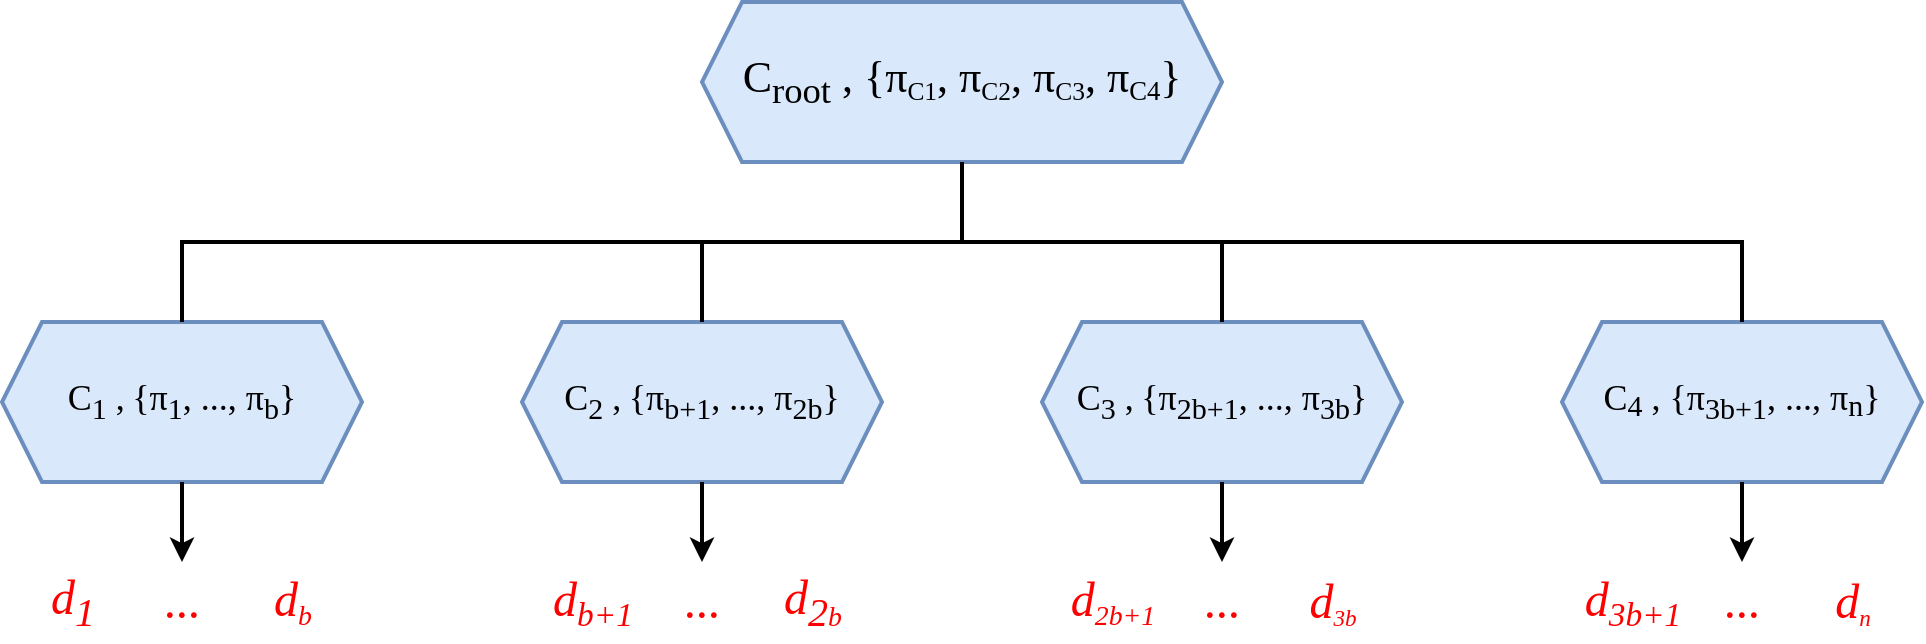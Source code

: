 <mxfile version="26.2.1">
  <diagram name="Pagina-1" id="p9aCoLbDay4usnOSdaTN">
    <mxGraphModel dx="1428" dy="743" grid="1" gridSize="10" guides="1" tooltips="1" connect="1" arrows="1" fold="1" page="1" pageScale="1" pageWidth="2339" pageHeight="3300" math="0" shadow="0">
      <root>
        <mxCell id="0" />
        <mxCell id="1" parent="0" />
        <mxCell id="N2er4lR7cpUkSej4eWRc-2" value="&lt;font style=&quot;&quot;&gt;&lt;span style=&quot;font-size: 22px; font-family: &amp;quot;Comic Sans MS&amp;quot;;&quot;&gt;C&lt;/span&gt;&lt;span style=&quot;font-size: 22px; font-family: &amp;quot;Comic Sans MS&amp;quot;;&quot;&gt;&lt;sub&gt;root&lt;/sub&gt;&lt;/span&gt;&lt;span style=&quot;font-size: 22px; font-family: &amp;quot;Comic Sans MS&amp;quot;;&quot;&gt;&amp;nbsp;,&lt;/span&gt;&lt;sub style=&quot;font-size: 22px; font-family: &amp;quot;Comic Sans MS&amp;quot;;&quot;&gt;&amp;nbsp;&lt;/sub&gt;&lt;span style=&quot;font-family: &amp;quot;Comic Sans MS&amp;quot;;&quot;&gt;&lt;span style=&quot;font-size: 22px;&quot;&gt;{&lt;/span&gt;&lt;/span&gt;&lt;span style=&quot;font-family: &amp;quot;Comic Sans MS&amp;quot;; font-size: 22px;&quot;&gt;π&lt;/span&gt;&lt;span style=&quot;font-family: &amp;quot;Comic Sans MS&amp;quot;; font-size: 15.278px;&quot;&gt;&lt;sub&gt;C1&lt;/sub&gt;&lt;/span&gt;&lt;span style=&quot;font-size: 22px; font-family: &amp;quot;Comic Sans MS&amp;quot;;&quot;&gt;,&amp;nbsp;&lt;/span&gt;&lt;span style=&quot;font-family: &amp;quot;Comic Sans MS&amp;quot;; font-size: 22px;&quot;&gt;π&lt;/span&gt;&lt;span style=&quot;font-family: &amp;quot;Comic Sans MS&amp;quot;; font-size: 15.278px;&quot;&gt;&lt;sub&gt;C2&lt;/sub&gt;&lt;/span&gt;&lt;span style=&quot;font-size: 22px; font-family: &amp;quot;Comic Sans MS&amp;quot;;&quot;&gt;,&amp;nbsp;&lt;/span&gt;&lt;span style=&quot;font-family: &amp;quot;Comic Sans MS&amp;quot;; font-size: 22px;&quot;&gt;π&lt;/span&gt;&lt;span style=&quot;font-family: &amp;quot;Comic Sans MS&amp;quot;; font-size: 15.278px;&quot;&gt;&lt;sub&gt;C3&lt;/sub&gt;&lt;/span&gt;&lt;span style=&quot;font-size: 22px; font-family: &amp;quot;Comic Sans MS&amp;quot;;&quot;&gt;, π&lt;/span&gt;&lt;span style=&quot;font-family: &amp;quot;Comic Sans MS&amp;quot;;&quot;&gt;&lt;font style=&quot;font-size: 16px;&quot;&gt;&lt;sub&gt;C4&lt;/sub&gt;&lt;/font&gt;&lt;/span&gt;&lt;span style=&quot;font-size: 22px; font-family: &amp;quot;Comic Sans MS&amp;quot;;&quot;&gt;}&lt;/span&gt;&lt;/font&gt;" style="shape=hexagon;perimeter=hexagonPerimeter2;whiteSpace=wrap;html=1;fixedSize=1;strokeWidth=2;fillColor=#dae8fc;strokeColor=#6c8ebf;" vertex="1" parent="1">
          <mxGeometry x="550" y="160" width="260" height="80" as="geometry" />
        </mxCell>
        <mxCell id="N2er4lR7cpUkSej4eWRc-5" value="&lt;font face=&quot;Comic Sans MS&quot; style=&quot;font-size: 18px;&quot;&gt;C&lt;sub style=&quot;&quot;&gt;&lt;font style=&quot;&quot;&gt;1&lt;/font&gt;&lt;/sub&gt;&amp;nbsp;,&lt;sub style=&quot;&quot;&gt;&amp;nbsp;&lt;/sub&gt;{π&lt;sub style=&quot;&quot;&gt;&lt;font style=&quot;&quot;&gt;1&lt;/font&gt;&lt;/sub&gt;, ..., π&lt;sub style=&quot;&quot;&gt;&lt;font style=&quot;&quot;&gt;b&lt;/font&gt;&lt;/sub&gt;}&lt;/font&gt;" style="shape=hexagon;perimeter=hexagonPerimeter2;whiteSpace=wrap;html=1;fixedSize=1;strokeWidth=2;fillColor=#dae8fc;strokeColor=#6c8ebf;" vertex="1" parent="1">
          <mxGeometry x="200" y="320" width="180" height="80" as="geometry" />
        </mxCell>
        <mxCell id="N2er4lR7cpUkSej4eWRc-6" value="&lt;font style=&quot;font-size: 18px;&quot;&gt;&lt;span style=&quot;font-family: &amp;quot;Comic Sans MS&amp;quot;;&quot;&gt;C&lt;/span&gt;&lt;sub style=&quot;font-family: &amp;quot;Comic Sans MS&amp;quot;;&quot;&gt;&lt;font style=&quot;&quot;&gt;2&lt;/font&gt;&lt;/sub&gt;&lt;span style=&quot;font-family: &amp;quot;Comic Sans MS&amp;quot;;&quot;&gt;&amp;nbsp;,&lt;/span&gt;&lt;sub style=&quot;font-family: &amp;quot;Comic Sans MS&amp;quot;;&quot;&gt;&amp;nbsp;&lt;/sub&gt;&lt;span style=&quot;font-family: &amp;quot;Comic Sans MS&amp;quot;;&quot;&gt;{π&lt;/span&gt;&lt;sub style=&quot;font-family: &amp;quot;Comic Sans MS&amp;quot;;&quot;&gt;&lt;font style=&quot;&quot;&gt;b+1&lt;/font&gt;&lt;/sub&gt;&lt;span style=&quot;font-family: &amp;quot;Comic Sans MS&amp;quot;;&quot;&gt;, ..., π&lt;/span&gt;&lt;sub style=&quot;font-family: &amp;quot;Comic Sans MS&amp;quot;;&quot;&gt;&lt;font style=&quot;&quot;&gt;2b&lt;/font&gt;&lt;/sub&gt;&lt;span style=&quot;font-family: &amp;quot;Comic Sans MS&amp;quot;;&quot;&gt;}&lt;/span&gt;&lt;/font&gt;" style="shape=hexagon;perimeter=hexagonPerimeter2;whiteSpace=wrap;html=1;fixedSize=1;strokeWidth=2;fillColor=#dae8fc;strokeColor=#6c8ebf;" vertex="1" parent="1">
          <mxGeometry x="460" y="320" width="180" height="80" as="geometry" />
        </mxCell>
        <mxCell id="N2er4lR7cpUkSej4eWRc-7" value="&lt;font style=&quot;font-size: 18px;&quot;&gt;&lt;span style=&quot;font-family: &amp;quot;Comic Sans MS&amp;quot;;&quot;&gt;C&lt;/span&gt;&lt;sub style=&quot;font-family: &amp;quot;Comic Sans MS&amp;quot;;&quot;&gt;3&lt;/sub&gt;&lt;span style=&quot;font-family: &amp;quot;Comic Sans MS&amp;quot;;&quot;&gt;&amp;nbsp;,&lt;/span&gt;&lt;sub style=&quot;font-family: &amp;quot;Comic Sans MS&amp;quot;;&quot;&gt;&amp;nbsp;&lt;/sub&gt;&lt;span style=&quot;font-family: &amp;quot;Comic Sans MS&amp;quot;;&quot;&gt;{π&lt;/span&gt;&lt;sub style=&quot;font-family: &amp;quot;Comic Sans MS&amp;quot;;&quot;&gt;2b+1&lt;/sub&gt;&lt;span style=&quot;font-family: &amp;quot;Comic Sans MS&amp;quot;;&quot;&gt;, ..., π&lt;/span&gt;&lt;sub style=&quot;font-family: &amp;quot;Comic Sans MS&amp;quot;;&quot;&gt;3b&lt;/sub&gt;&lt;span style=&quot;font-family: &amp;quot;Comic Sans MS&amp;quot;;&quot;&gt;}&lt;/span&gt;&lt;/font&gt;" style="shape=hexagon;perimeter=hexagonPerimeter2;whiteSpace=wrap;html=1;fixedSize=1;strokeWidth=2;fillColor=#dae8fc;strokeColor=#6c8ebf;" vertex="1" parent="1">
          <mxGeometry x="720" y="320" width="180" height="80" as="geometry" />
        </mxCell>
        <mxCell id="N2er4lR7cpUkSej4eWRc-8" value="&lt;font style=&quot;&quot;&gt;&lt;span style=&quot;font-size: 18px; font-family: &amp;quot;Comic Sans MS&amp;quot;;&quot;&gt;C&lt;/span&gt;&lt;sub style=&quot;font-family: &amp;quot;Comic Sans MS&amp;quot;;&quot;&gt;&lt;font style=&quot;font-size: 15px;&quot;&gt;4&lt;/font&gt;&lt;/sub&gt;&lt;span style=&quot;font-size: 18px; font-family: &amp;quot;Comic Sans MS&amp;quot;;&quot;&gt;&amp;nbsp;,&lt;/span&gt;&lt;sub style=&quot;font-size: 18px; font-family: &amp;quot;Comic Sans MS&amp;quot;;&quot;&gt;&amp;nbsp;&lt;/sub&gt;&lt;span style=&quot;font-size: 18px; font-family: &amp;quot;Comic Sans MS&amp;quot;;&quot;&gt;{π&lt;/span&gt;&lt;span style=&quot;font-size: 18px; font-family: &amp;quot;Comic Sans MS&amp;quot;;&quot;&gt;&lt;sub&gt;3b+1&lt;/sub&gt;&lt;/span&gt;&lt;span style=&quot;font-family: &amp;quot;Comic Sans MS&amp;quot;;&quot;&gt;&lt;span style=&quot;font-size: 18px;&quot;&gt;, ..., π&lt;/span&gt;&lt;sub style=&quot;&quot;&gt;&lt;font style=&quot;font-size: 15px;&quot;&gt;n&lt;/font&gt;&lt;/sub&gt;&lt;/span&gt;&lt;span style=&quot;font-size: 18px; font-family: &amp;quot;Comic Sans MS&amp;quot;;&quot;&gt;}&lt;/span&gt;&lt;/font&gt;" style="shape=hexagon;perimeter=hexagonPerimeter2;whiteSpace=wrap;html=1;fixedSize=1;strokeWidth=2;fillColor=#dae8fc;strokeColor=#6c8ebf;" vertex="1" parent="1">
          <mxGeometry x="980" y="320" width="180" height="80" as="geometry" />
        </mxCell>
        <mxCell id="N2er4lR7cpUkSej4eWRc-9" value="&lt;font style=&quot;color: rgb(255, 0, 0);&quot;&gt;d&lt;sub&gt;1&lt;/sub&gt;&lt;/font&gt;" style="text;strokeColor=none;fillColor=none;html=1;fontSize=24;fontStyle=2;verticalAlign=middle;align=center;fontFamily=Comic Sans MS;" vertex="1" parent="1">
          <mxGeometry x="220" y="440" width="30" height="40" as="geometry" />
        </mxCell>
        <mxCell id="N2er4lR7cpUkSej4eWRc-10" value="&lt;font color=&quot;#ff0000&quot;&gt;...&lt;/font&gt;" style="text;strokeColor=none;fillColor=none;html=1;fontSize=24;fontStyle=2;verticalAlign=middle;align=center;fontFamily=Comic Sans MS;" vertex="1" parent="1">
          <mxGeometry x="275" y="440" width="30" height="40" as="geometry" />
        </mxCell>
        <mxCell id="N2er4lR7cpUkSej4eWRc-11" value="&lt;font style=&quot;color: rgb(255, 0, 0);&quot;&gt;d&lt;span style=&quot;font-size: 16.667px;&quot;&gt;&lt;sub&gt;b&lt;/sub&gt;&lt;/span&gt;&lt;/font&gt;" style="text;strokeColor=none;fillColor=none;html=1;fontSize=24;fontStyle=2;verticalAlign=middle;align=center;fontFamily=Comic Sans MS;" vertex="1" parent="1">
          <mxGeometry x="330" y="440" width="30" height="40" as="geometry" />
        </mxCell>
        <mxCell id="N2er4lR7cpUkSej4eWRc-12" value="&lt;font style=&quot;color: rgb(255, 0, 0);&quot;&gt;d&lt;span style=&quot;font-size: 20px;&quot;&gt;&lt;sub&gt;b+1&lt;/sub&gt;&lt;/span&gt;&lt;/font&gt;" style="text;strokeColor=none;fillColor=none;html=1;fontSize=24;fontStyle=2;verticalAlign=middle;align=center;fontFamily=Comic Sans MS;" vertex="1" parent="1">
          <mxGeometry x="480" y="440" width="30" height="40" as="geometry" />
        </mxCell>
        <mxCell id="N2er4lR7cpUkSej4eWRc-13" value="&lt;font color=&quot;#ff0000&quot;&gt;...&lt;/font&gt;" style="text;strokeColor=none;fillColor=none;html=1;fontSize=24;fontStyle=2;verticalAlign=middle;align=center;fontFamily=Comic Sans MS;" vertex="1" parent="1">
          <mxGeometry x="535" y="440" width="30" height="40" as="geometry" />
        </mxCell>
        <mxCell id="N2er4lR7cpUkSej4eWRc-14" value="&lt;font style=&quot;color: rgb(255, 0, 0);&quot;&gt;d&lt;sub&gt;2&lt;span style=&quot;font-size: 13.889px;&quot;&gt;b&lt;/span&gt;&lt;/sub&gt;&lt;/font&gt;" style="text;strokeColor=none;fillColor=none;html=1;fontSize=24;fontStyle=2;verticalAlign=middle;align=center;fontFamily=Comic Sans MS;" vertex="1" parent="1">
          <mxGeometry x="590" y="440" width="30" height="40" as="geometry" />
        </mxCell>
        <mxCell id="N2er4lR7cpUkSej4eWRc-15" value="&lt;font style=&quot;color: rgb(255, 0, 0);&quot;&gt;d&lt;span style=&quot;font-size: 16.667px;&quot;&gt;&lt;sub&gt;2b+1&lt;/sub&gt;&lt;/span&gt;&lt;/font&gt;" style="text;strokeColor=none;fillColor=none;html=1;fontSize=24;fontStyle=2;verticalAlign=middle;align=center;fontFamily=Comic Sans MS;" vertex="1" parent="1">
          <mxGeometry x="740" y="440" width="30" height="40" as="geometry" />
        </mxCell>
        <mxCell id="N2er4lR7cpUkSej4eWRc-16" value="&lt;font color=&quot;#ff0000&quot;&gt;...&lt;/font&gt;" style="text;strokeColor=none;fillColor=none;html=1;fontSize=24;fontStyle=2;verticalAlign=middle;align=center;fontFamily=Comic Sans MS;" vertex="1" parent="1">
          <mxGeometry x="795" y="440" width="30" height="40" as="geometry" />
        </mxCell>
        <mxCell id="N2er4lR7cpUkSej4eWRc-17" value="&lt;font style=&quot;color: rgb(255, 0, 0);&quot;&gt;d&lt;span style=&quot;font-size: 13.889px;&quot;&gt;&lt;sub&gt;3b&lt;/sub&gt;&lt;/span&gt;&lt;/font&gt;" style="text;strokeColor=none;fillColor=none;html=1;fontSize=24;fontStyle=2;verticalAlign=middle;align=center;fontFamily=Comic Sans MS;" vertex="1" parent="1">
          <mxGeometry x="850" y="440" width="30" height="40" as="geometry" />
        </mxCell>
        <mxCell id="N2er4lR7cpUkSej4eWRc-18" value="&lt;font style=&quot;color: rgb(255, 0, 0);&quot;&gt;d&lt;span style=&quot;font-size: 20px;&quot;&gt;&lt;sub&gt;3b+1&lt;/sub&gt;&lt;/span&gt;&lt;/font&gt;" style="text;strokeColor=none;fillColor=none;html=1;fontSize=24;fontStyle=2;verticalAlign=middle;align=center;fontFamily=Comic Sans MS;" vertex="1" parent="1">
          <mxGeometry x="1000" y="440" width="30" height="40" as="geometry" />
        </mxCell>
        <mxCell id="N2er4lR7cpUkSej4eWRc-19" value="&lt;font color=&quot;#ff0000&quot;&gt;...&lt;/font&gt;" style="text;strokeColor=none;fillColor=none;html=1;fontSize=24;fontStyle=2;verticalAlign=middle;align=center;fontFamily=Comic Sans MS;" vertex="1" parent="1">
          <mxGeometry x="1055" y="440" width="30" height="40" as="geometry" />
        </mxCell>
        <mxCell id="N2er4lR7cpUkSej4eWRc-20" value="&lt;font style=&quot;color: rgb(255, 0, 0);&quot;&gt;d&lt;span style=&quot;font-size: 13.889px;&quot;&gt;&lt;sub&gt;n&lt;/sub&gt;&lt;/span&gt;&lt;/font&gt;" style="text;strokeColor=none;fillColor=none;html=1;fontSize=24;fontStyle=2;verticalAlign=middle;align=center;fontFamily=Comic Sans MS;" vertex="1" parent="1">
          <mxGeometry x="1110" y="440" width="30" height="40" as="geometry" />
        </mxCell>
        <mxCell id="N2er4lR7cpUkSej4eWRc-21" value="" style="endArrow=classic;html=1;rounded=0;exitX=0.5;exitY=1;exitDx=0;exitDy=0;entryX=0.5;entryY=0;entryDx=0;entryDy=0;strokeWidth=2;" edge="1" parent="1" source="N2er4lR7cpUkSej4eWRc-5" target="N2er4lR7cpUkSej4eWRc-10">
          <mxGeometry width="50" height="50" relative="1" as="geometry">
            <mxPoint x="700" y="410" as="sourcePoint" />
            <mxPoint x="750" y="360" as="targetPoint" />
          </mxGeometry>
        </mxCell>
        <mxCell id="N2er4lR7cpUkSej4eWRc-22" value="" style="endArrow=classic;html=1;rounded=0;exitX=0.5;exitY=1;exitDx=0;exitDy=0;entryX=0.5;entryY=0;entryDx=0;entryDy=0;strokeWidth=2;" edge="1" parent="1" source="N2er4lR7cpUkSej4eWRc-6" target="N2er4lR7cpUkSej4eWRc-13">
          <mxGeometry width="50" height="50" relative="1" as="geometry">
            <mxPoint x="300" y="410" as="sourcePoint" />
            <mxPoint x="300" y="450" as="targetPoint" />
          </mxGeometry>
        </mxCell>
        <mxCell id="N2er4lR7cpUkSej4eWRc-23" value="" style="endArrow=classic;html=1;rounded=0;exitX=0.5;exitY=1;exitDx=0;exitDy=0;entryX=0.5;entryY=0;entryDx=0;entryDy=0;strokeWidth=2;" edge="1" parent="1" source="N2er4lR7cpUkSej4eWRc-7" target="N2er4lR7cpUkSej4eWRc-16">
          <mxGeometry width="50" height="50" relative="1" as="geometry">
            <mxPoint x="310" y="420" as="sourcePoint" />
            <mxPoint x="310" y="460" as="targetPoint" />
          </mxGeometry>
        </mxCell>
        <mxCell id="N2er4lR7cpUkSej4eWRc-24" value="" style="endArrow=classic;html=1;rounded=0;exitX=0.5;exitY=1;exitDx=0;exitDy=0;entryX=0.5;entryY=0;entryDx=0;entryDy=0;strokeWidth=2;" edge="1" parent="1" source="N2er4lR7cpUkSej4eWRc-8" target="N2er4lR7cpUkSej4eWRc-19">
          <mxGeometry width="50" height="50" relative="1" as="geometry">
            <mxPoint x="320" y="430" as="sourcePoint" />
            <mxPoint x="320" y="470" as="targetPoint" />
          </mxGeometry>
        </mxCell>
        <mxCell id="N2er4lR7cpUkSej4eWRc-26" value="" style="endArrow=none;html=1;rounded=0;exitX=0.5;exitY=0;exitDx=0;exitDy=0;entryX=0.5;entryY=1;entryDx=0;entryDy=0;strokeWidth=2;" edge="1" parent="1" source="N2er4lR7cpUkSej4eWRc-5" target="N2er4lR7cpUkSej4eWRc-2">
          <mxGeometry width="50" height="50" relative="1" as="geometry">
            <mxPoint x="600" y="310" as="sourcePoint" />
            <mxPoint x="650" y="260" as="targetPoint" />
            <Array as="points">
              <mxPoint x="290" y="280" />
              <mxPoint x="680" y="280" />
            </Array>
          </mxGeometry>
        </mxCell>
        <mxCell id="N2er4lR7cpUkSej4eWRc-27" value="" style="endArrow=none;html=1;rounded=0;exitX=0.5;exitY=0;exitDx=0;exitDy=0;entryX=0.5;entryY=1;entryDx=0;entryDy=0;strokeWidth=2;" edge="1" parent="1" source="N2er4lR7cpUkSej4eWRc-6" target="N2er4lR7cpUkSej4eWRc-2">
          <mxGeometry width="50" height="50" relative="1" as="geometry">
            <mxPoint x="600" y="310" as="sourcePoint" />
            <mxPoint x="650" y="260" as="targetPoint" />
            <Array as="points">
              <mxPoint x="550" y="280" />
              <mxPoint x="680" y="280" />
            </Array>
          </mxGeometry>
        </mxCell>
        <mxCell id="N2er4lR7cpUkSej4eWRc-28" value="" style="endArrow=none;html=1;rounded=0;entryX=0.5;entryY=1;entryDx=0;entryDy=0;exitX=0.5;exitY=0;exitDx=0;exitDy=0;strokeWidth=2;" edge="1" parent="1" source="N2er4lR7cpUkSej4eWRc-7" target="N2er4lR7cpUkSej4eWRc-2">
          <mxGeometry width="50" height="50" relative="1" as="geometry">
            <mxPoint x="600" y="310" as="sourcePoint" />
            <mxPoint x="650" y="260" as="targetPoint" />
            <Array as="points">
              <mxPoint x="810" y="280" />
              <mxPoint x="680" y="280" />
            </Array>
          </mxGeometry>
        </mxCell>
        <mxCell id="N2er4lR7cpUkSej4eWRc-30" value="" style="endArrow=none;html=1;rounded=0;entryX=0.5;entryY=1;entryDx=0;entryDy=0;exitX=0.5;exitY=0;exitDx=0;exitDy=0;strokeWidth=2;" edge="1" parent="1" source="N2er4lR7cpUkSej4eWRc-8" target="N2er4lR7cpUkSej4eWRc-2">
          <mxGeometry width="50" height="50" relative="1" as="geometry">
            <mxPoint x="600" y="310" as="sourcePoint" />
            <mxPoint x="650" y="260" as="targetPoint" />
            <Array as="points">
              <mxPoint x="1070" y="280" />
              <mxPoint x="680" y="280" />
            </Array>
          </mxGeometry>
        </mxCell>
      </root>
    </mxGraphModel>
  </diagram>
</mxfile>
